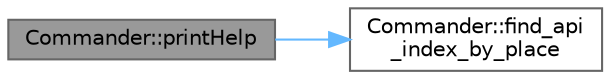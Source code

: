 digraph "Commander::printHelp"
{
 // INTERACTIVE_SVG=YES
 // LATEX_PDF_SIZE
  bgcolor="transparent";
  edge [fontname=Helvetica,fontsize=10,labelfontname=Helvetica,labelfontsize=10];
  node [fontname=Helvetica,fontsize=10,shape=box,height=0.2,width=0.4];
  rankdir="LR";
  Node1 [label="Commander::printHelp",height=0.2,width=0.4,color="gray40", fillcolor="grey60", style="filled", fontcolor="black",tooltip="Help function."];
  Node1 -> Node2 [color="steelblue1",style="solid"];
  Node2 [label="Commander::find_api\l_index_by_place",height=0.2,width=0.4,color="grey40", fillcolor="white", style="filled",URL="$class_commander.html#a8634a1c3c680d0a598fa8b6b5445ca39",tooltip="Find an API element in the tree by alphabetical place."];
}
